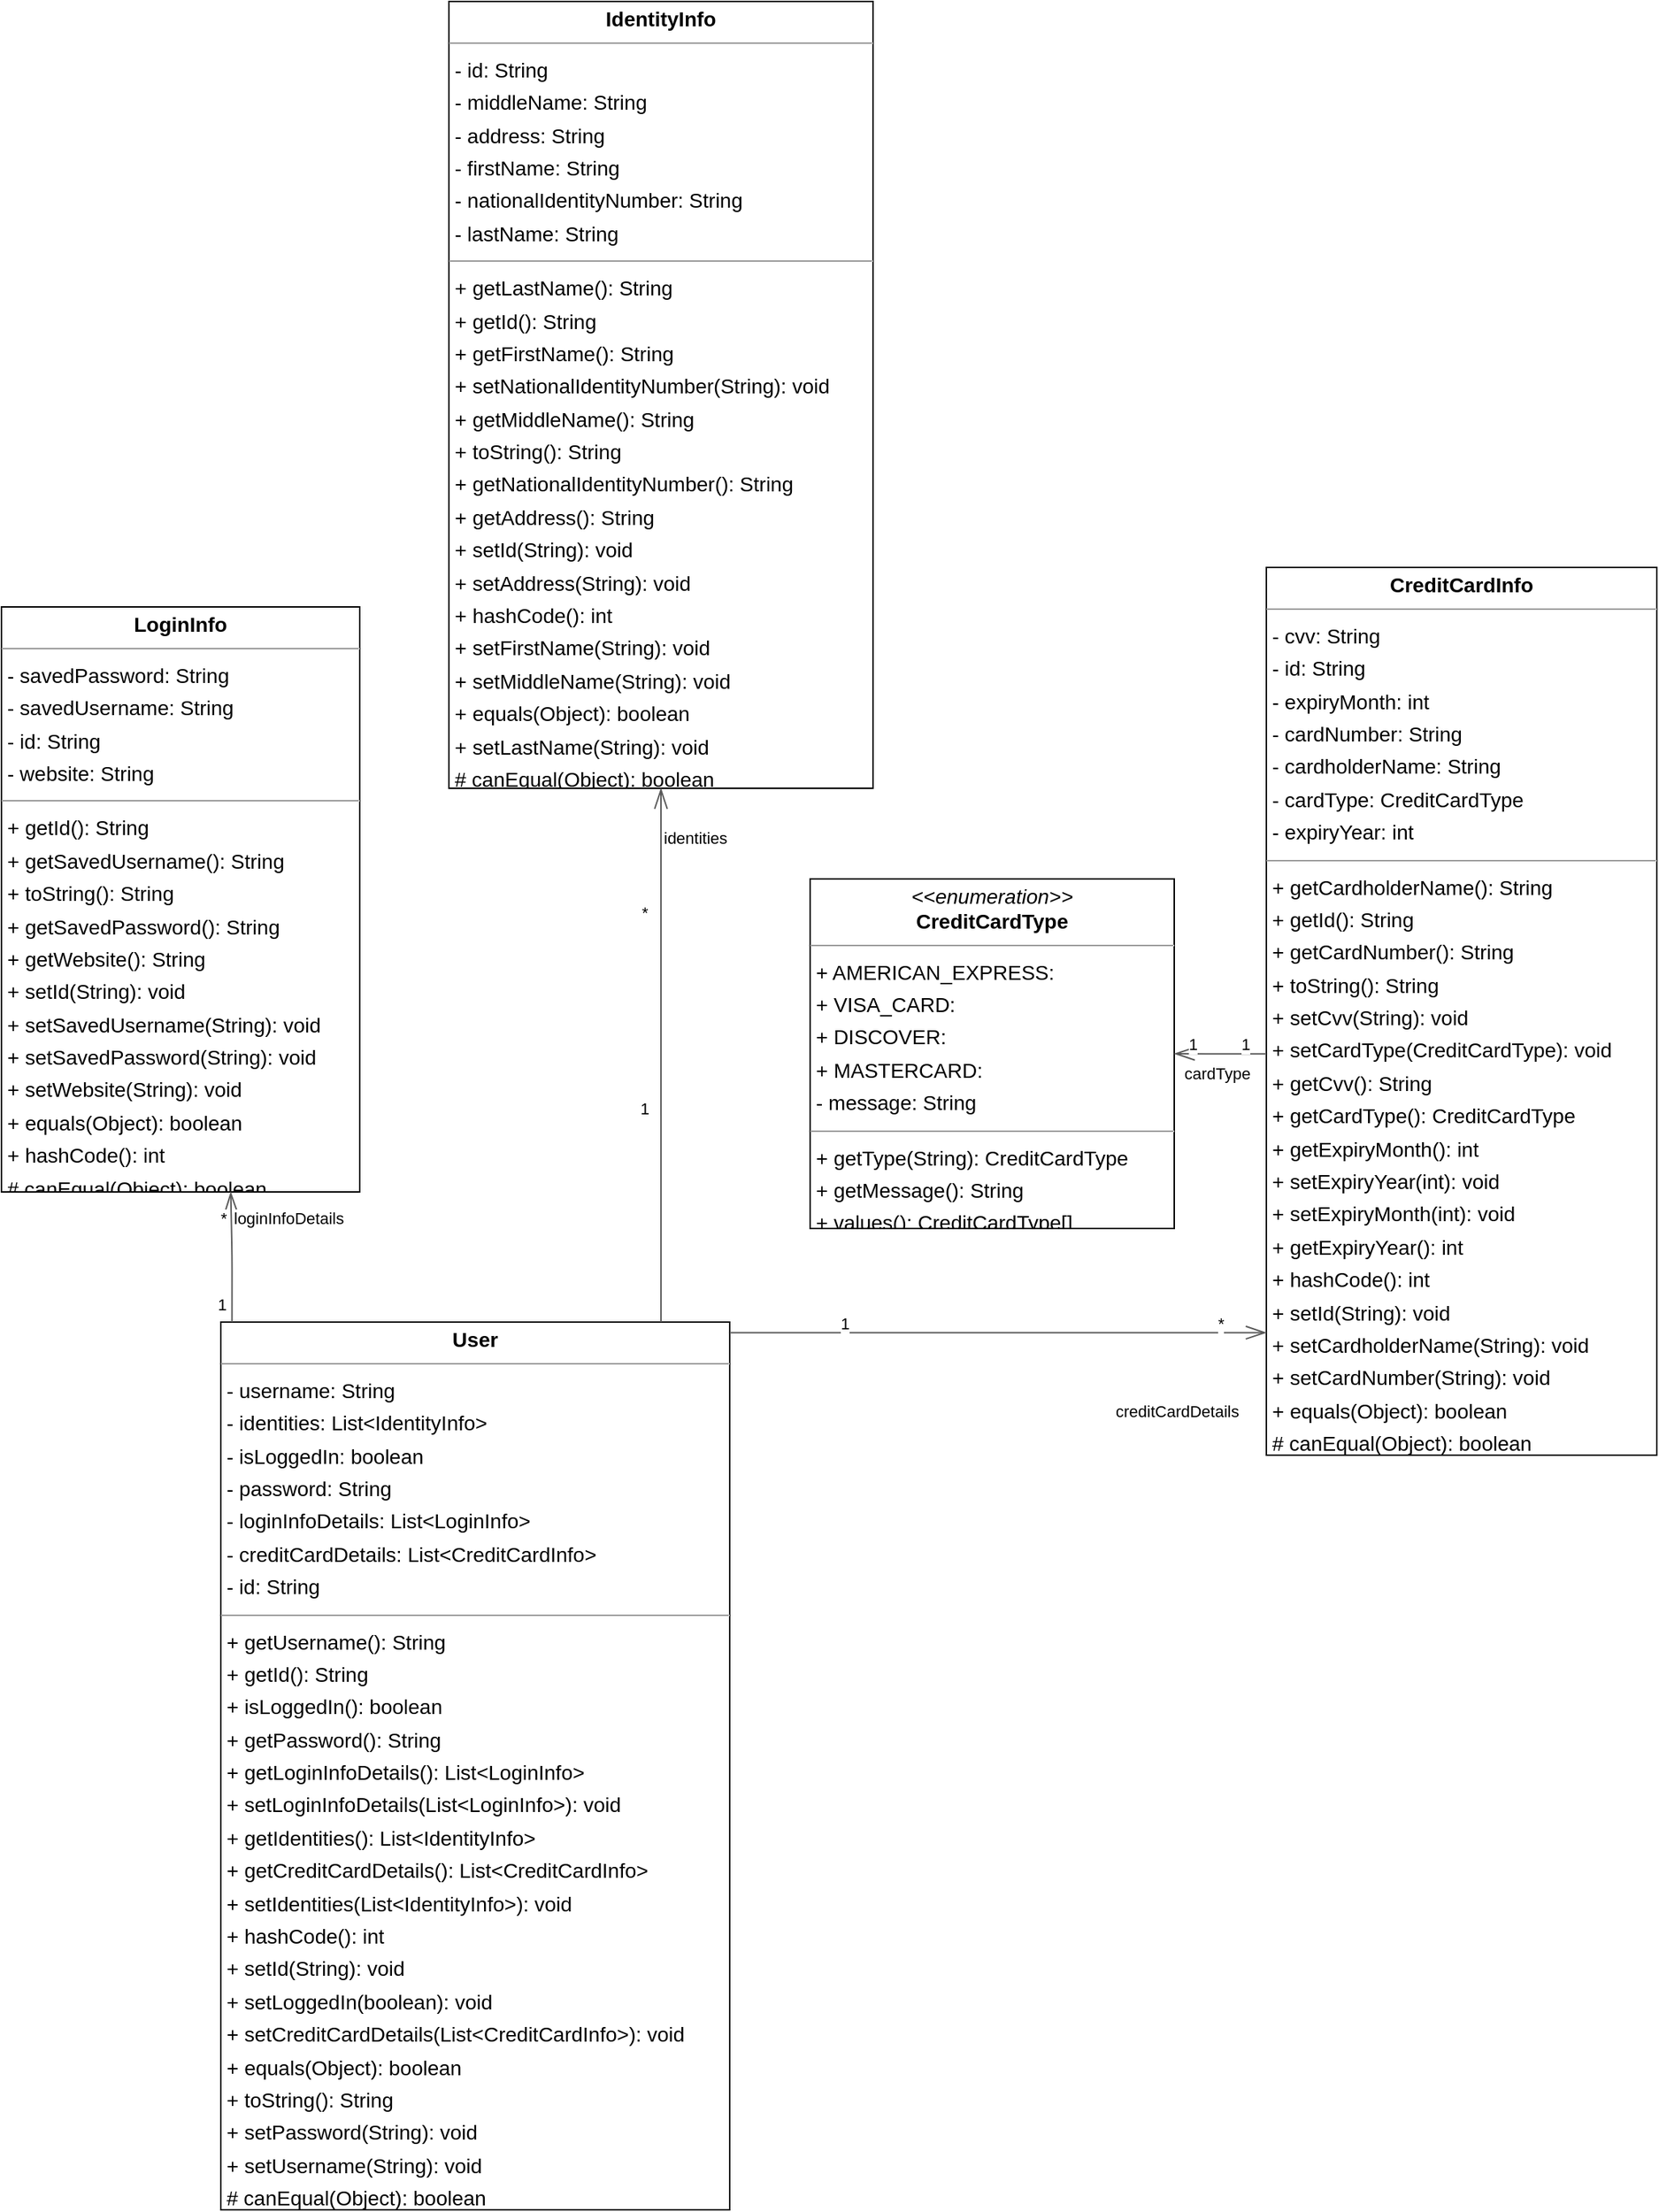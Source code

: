 <mxGraphModel dx="0" dy="0" grid="1" gridSize="10" guides="1" tooltips="1" connect="1" arrows="1" fold="1" page="0" pageScale="1" background="none" math="0" shadow="0">
  <root>
    <mxCell id="0" />
    <mxCell id="1" parent="0" />
    <mxCell id="node1" parent="1" vertex="1" value="&lt;p style=&quot;margin:0px;margin-top:4px;text-align:center;&quot;&gt;&lt;b&gt;CreditCardInfo&lt;/b&gt;&lt;/p&gt;&lt;hr size=&quot;1&quot;/&gt;&lt;p style=&quot;margin:0 0 0 4px;line-height:1.6;&quot;&gt;- cvv: String&lt;br/&gt;- id: String&lt;br/&gt;- expiryMonth: int&lt;br/&gt;- cardNumber: String&lt;br/&gt;- cardholderName: String&lt;br/&gt;- cardType: CreditCardType&lt;br/&gt;- expiryYear: int&lt;/p&gt;&lt;hr size=&quot;1&quot;/&gt;&lt;p style=&quot;margin:0 0 0 4px;line-height:1.6;&quot;&gt;+ getCardholderName(): String&lt;br/&gt;+ getId(): String&lt;br/&gt;+ getCardNumber(): String&lt;br/&gt;+ toString(): String&lt;br/&gt;+ setCvv(String): void&lt;br/&gt;+ setCardType(CreditCardType): void&lt;br/&gt;+ getCvv(): String&lt;br/&gt;+ getCardType(): CreditCardType&lt;br/&gt;+ getExpiryMonth(): int&lt;br/&gt;+ setExpiryYear(int): void&lt;br/&gt;+ setExpiryMonth(int): void&lt;br/&gt;+ getExpiryYear(): int&lt;br/&gt;+ hashCode(): int&lt;br/&gt;+ setId(String): void&lt;br/&gt;+ setCardholderName(String): void&lt;br/&gt;+ setCardNumber(String): void&lt;br/&gt;+ equals(Object): boolean&lt;br/&gt;# canEqual(Object): boolean&lt;/p&gt;" style="verticalAlign=top;align=left;overflow=fill;fontSize=14;fontFamily=Helvetica;html=1;rounded=0;shadow=0;comic=0;labelBackgroundColor=none;strokeWidth=1;">
      <mxGeometry x="719" y="152" width="267" height="607" as="geometry" />
    </mxCell>
    <mxCell id="node0" parent="1" vertex="1" value="&lt;p style=&quot;margin:0px;margin-top:4px;text-align:center;&quot;&gt;&lt;i&gt;&amp;lt;&amp;lt;enumeration&amp;gt;&amp;gt;&lt;/i&gt;&lt;br/&gt;&lt;b&gt;CreditCardType&lt;/b&gt;&lt;/p&gt;&lt;hr size=&quot;1&quot;/&gt;&lt;p style=&quot;margin:0 0 0 4px;line-height:1.6;&quot;&gt;+ AMERICAN_EXPRESS: &lt;br/&gt;+ VISA_CARD: &lt;br/&gt;+ DISCOVER: &lt;br/&gt;+ MASTERCARD: &lt;br/&gt;- message: String&lt;/p&gt;&lt;hr size=&quot;1&quot;/&gt;&lt;p style=&quot;margin:0 0 0 4px;line-height:1.6;&quot;&gt;+ getType(String): CreditCardType&lt;br/&gt;+ getMessage(): String&lt;br/&gt;+ values(): CreditCardType[]&lt;br/&gt;+ valueOf(String): CreditCardType&lt;/p&gt;" style="verticalAlign=top;align=left;overflow=fill;fontSize=14;fontFamily=Helvetica;html=1;rounded=0;shadow=0;comic=0;labelBackgroundColor=none;strokeWidth=1;">
      <mxGeometry x="407" y="365" width="249" height="239" as="geometry" />
    </mxCell>
    <mxCell id="node3" parent="1" vertex="1" value="&lt;p style=&quot;margin:0px;margin-top:4px;text-align:center;&quot;&gt;&lt;b&gt;IdentityInfo&lt;/b&gt;&lt;/p&gt;&lt;hr size=&quot;1&quot;/&gt;&lt;p style=&quot;margin:0 0 0 4px;line-height:1.6;&quot;&gt;- id: String&lt;br/&gt;- middleName: String&lt;br/&gt;- address: String&lt;br/&gt;- firstName: String&lt;br/&gt;- nationalIdentityNumber: String&lt;br/&gt;- lastName: String&lt;/p&gt;&lt;hr size=&quot;1&quot;/&gt;&lt;p style=&quot;margin:0 0 0 4px;line-height:1.6;&quot;&gt;+ getLastName(): String&lt;br/&gt;+ getId(): String&lt;br/&gt;+ getFirstName(): String&lt;br/&gt;+ setNationalIdentityNumber(String): void&lt;br/&gt;+ getMiddleName(): String&lt;br/&gt;+ toString(): String&lt;br/&gt;+ getNationalIdentityNumber(): String&lt;br/&gt;+ getAddress(): String&lt;br/&gt;+ setId(String): void&lt;br/&gt;+ setAddress(String): void&lt;br/&gt;+ hashCode(): int&lt;br/&gt;+ setFirstName(String): void&lt;br/&gt;+ setMiddleName(String): void&lt;br/&gt;+ equals(Object): boolean&lt;br/&gt;+ setLastName(String): void&lt;br/&gt;# canEqual(Object): boolean&lt;/p&gt;" style="verticalAlign=top;align=left;overflow=fill;fontSize=14;fontFamily=Helvetica;html=1;rounded=0;shadow=0;comic=0;labelBackgroundColor=none;strokeWidth=1;">
      <mxGeometry x="160" y="-235" width="290" height="538" as="geometry" />
    </mxCell>
    <mxCell id="node4" parent="1" vertex="1" value="&lt;p style=&quot;margin:0px;margin-top:4px;text-align:center;&quot;&gt;&lt;b&gt;LoginInfo&lt;/b&gt;&lt;/p&gt;&lt;hr size=&quot;1&quot;/&gt;&lt;p style=&quot;margin:0 0 0 4px;line-height:1.6;&quot;&gt;- savedPassword: String&lt;br/&gt;- savedUsername: String&lt;br/&gt;- id: String&lt;br/&gt;- website: String&lt;/p&gt;&lt;hr size=&quot;1&quot;/&gt;&lt;p style=&quot;margin:0 0 0 4px;line-height:1.6;&quot;&gt;+ getId(): String&lt;br/&gt;+ getSavedUsername(): String&lt;br/&gt;+ toString(): String&lt;br/&gt;+ getSavedPassword(): String&lt;br/&gt;+ getWebsite(): String&lt;br/&gt;+ setId(String): void&lt;br/&gt;+ setSavedUsername(String): void&lt;br/&gt;+ setSavedPassword(String): void&lt;br/&gt;+ setWebsite(String): void&lt;br/&gt;+ equals(Object): boolean&lt;br/&gt;+ hashCode(): int&lt;br/&gt;# canEqual(Object): boolean&lt;/p&gt;" style="verticalAlign=top;align=left;overflow=fill;fontSize=14;fontFamily=Helvetica;html=1;rounded=0;shadow=0;comic=0;labelBackgroundColor=none;strokeWidth=1;">
      <mxGeometry x="-146" y="179" width="245" height="400" as="geometry" />
    </mxCell>
    <mxCell id="node2" parent="1" vertex="1" value="&lt;p style=&quot;margin:0px;margin-top:4px;text-align:center;&quot;&gt;&lt;b&gt;User&lt;/b&gt;&lt;/p&gt;&lt;hr size=&quot;1&quot;/&gt;&lt;p style=&quot;margin:0 0 0 4px;line-height:1.6;&quot;&gt;- username: String&lt;br/&gt;- identities: List&amp;lt;IdentityInfo&amp;gt;&lt;br/&gt;- isLoggedIn: boolean&lt;br/&gt;- password: String&lt;br/&gt;- loginInfoDetails: List&amp;lt;LoginInfo&amp;gt;&lt;br/&gt;- creditCardDetails: List&amp;lt;CreditCardInfo&amp;gt;&lt;br/&gt;- id: String&lt;/p&gt;&lt;hr size=&quot;1&quot;/&gt;&lt;p style=&quot;margin:0 0 0 4px;line-height:1.6;&quot;&gt;+ getUsername(): String&lt;br/&gt;+ getId(): String&lt;br/&gt;+ isLoggedIn(): boolean&lt;br/&gt;+ getPassword(): String&lt;br/&gt;+ getLoginInfoDetails(): List&amp;lt;LoginInfo&amp;gt;&lt;br/&gt;+ setLoginInfoDetails(List&amp;lt;LoginInfo&amp;gt;): void&lt;br/&gt;+ getIdentities(): List&amp;lt;IdentityInfo&amp;gt;&lt;br/&gt;+ getCreditCardDetails(): List&amp;lt;CreditCardInfo&amp;gt;&lt;br/&gt;+ setIdentities(List&amp;lt;IdentityInfo&amp;gt;): void&lt;br/&gt;+ hashCode(): int&lt;br/&gt;+ setId(String): void&lt;br/&gt;+ setLoggedIn(boolean): void&lt;br/&gt;+ setCreditCardDetails(List&amp;lt;CreditCardInfo&amp;gt;): void&lt;br/&gt;+ equals(Object): boolean&lt;br/&gt;+ toString(): String&lt;br/&gt;+ setPassword(String): void&lt;br/&gt;+ setUsername(String): void&lt;br/&gt;# canEqual(Object): boolean&lt;/p&gt;" style="verticalAlign=top;align=left;overflow=fill;fontSize=14;fontFamily=Helvetica;html=1;rounded=0;shadow=0;comic=0;labelBackgroundColor=none;strokeWidth=1;">
      <mxGeometry x="4" y="668" width="348" height="607" as="geometry" />
    </mxCell>
    <mxCell id="edge3" edge="1" value="" parent="1" source="node1" target="node0" style="html=1;rounded=1;edgeStyle=orthogonalEdgeStyle;dashed=0;startArrow=diamondThinstartSize=12;endArrow=openThin;endSize=12;strokeColor=#595959;exitX=0.000;exitY=0.548;exitDx=0;exitDy=0;entryX=1.000;entryY=0.500;entryDx=0;entryDy=0;">
      <mxGeometry width="50" height="50" relative="1" as="geometry">
        <Array as="points" />
      </mxGeometry>
    </mxCell>
    <mxCell id="label18" parent="edge3" vertex="1" connectable="0" value="1" style="edgeLabel;resizable=0;html=1;align=left;verticalAlign=top;strokeColor=default;">
      <mxGeometry x="664" y="465" as="geometry" />
    </mxCell>
    <mxCell id="label22" parent="edge3" vertex="1" connectable="0" value="1" style="edgeLabel;resizable=0;html=1;align=left;verticalAlign=top;strokeColor=default;">
      <mxGeometry x="700" y="465" as="geometry" />
    </mxCell>
    <mxCell id="label23" parent="edge3" vertex="1" connectable="0" value="cardType" style="edgeLabel;resizable=0;html=1;align=left;verticalAlign=top;strokeColor=default;">
      <mxGeometry x="661" y="485" as="geometry" />
    </mxCell>
    <mxCell id="edge1" edge="1" value="" parent="1" source="node2" target="node1" style="html=1;rounded=1;edgeStyle=orthogonalEdgeStyle;dashed=0;startArrow=diamondThinstartSize=12;endArrow=openThin;endSize=12;strokeColor=#595959;exitX=1.000;exitY=0.012;exitDx=0;exitDy=0;entryX=0.000;entryY=0.862;entryDx=0;entryDy=0;">
      <mxGeometry width="50" height="50" relative="1" as="geometry">
        <Array as="points" />
      </mxGeometry>
    </mxCell>
    <mxCell id="label6" parent="edge1" vertex="1" connectable="0" value="1" style="edgeLabel;resizable=0;html=1;align=left;verticalAlign=top;strokeColor=default;">
      <mxGeometry x="426" y="656" as="geometry" />
    </mxCell>
    <mxCell id="label10" parent="edge1" vertex="1" connectable="0" value="*" style="edgeLabel;resizable=0;html=1;align=left;verticalAlign=top;strokeColor=default;">
      <mxGeometry x="684" y="656" as="geometry" />
    </mxCell>
    <mxCell id="label11" parent="edge1" vertex="1" connectable="0" value="creditCardDetails" style="edgeLabel;resizable=0;html=1;align=left;verticalAlign=top;strokeColor=default;">
      <mxGeometry x="614" y="716" as="geometry" />
    </mxCell>
    <mxCell id="edge0" edge="1" value="" parent="1" source="node2" target="node3" style="html=1;rounded=1;edgeStyle=orthogonalEdgeStyle;dashed=0;startArrow=diamondThinstartSize=12;endArrow=openThin;endSize=12;strokeColor=#595959;exitX=0.865;exitY=0.000;exitDx=0;exitDy=0;entryX=0.500;entryY=1.000;entryDx=0;entryDy=0;">
      <mxGeometry width="50" height="50" relative="1" as="geometry">
        <Array as="points" />
      </mxGeometry>
    </mxCell>
    <mxCell id="label0" parent="edge0" vertex="1" connectable="0" value="1" style="edgeLabel;resizable=0;html=1;align=left;verticalAlign=top;strokeColor=default;">
      <mxGeometry x="289" y="509" as="geometry" />
    </mxCell>
    <mxCell id="label4" parent="edge0" vertex="1" connectable="0" value="*" style="edgeLabel;resizable=0;html=1;align=left;verticalAlign=top;strokeColor=default;">
      <mxGeometry x="290" y="375" as="geometry" />
    </mxCell>
    <mxCell id="label5" parent="edge0" vertex="1" connectable="0" value="identities" style="edgeLabel;resizable=0;html=1;align=left;verticalAlign=top;strokeColor=default;">
      <mxGeometry x="305" y="324" as="geometry" />
    </mxCell>
    <mxCell id="edge2" edge="1" value="" parent="1" source="node2" target="node4" style="html=1;rounded=1;edgeStyle=orthogonalEdgeStyle;dashed=0;startArrow=diamondThinstartSize=12;endArrow=openThin;endSize=12;strokeColor=#595959;exitX=0.022;exitY=0.000;exitDx=0;exitDy=0;entryX=0.640;entryY=1.000;entryDx=0;entryDy=0;">
      <mxGeometry width="50" height="50" relative="1" as="geometry">
        <Array as="points" />
      </mxGeometry>
    </mxCell>
    <mxCell id="label12" parent="edge2" vertex="1" connectable="0" value="1" style="edgeLabel;resizable=0;html=1;align=left;verticalAlign=top;strokeColor=default;">
      <mxGeometry x="0" y="643" as="geometry" />
    </mxCell>
    <mxCell id="label16" parent="edge2" vertex="1" connectable="0" value="*" style="edgeLabel;resizable=0;html=1;align=left;verticalAlign=top;strokeColor=default;">
      <mxGeometry x="2" y="584" as="geometry" />
    </mxCell>
    <mxCell id="label17" parent="edge2" vertex="1" connectable="0" value="loginInfoDetails" style="edgeLabel;resizable=0;html=1;align=left;verticalAlign=top;strokeColor=default;">
      <mxGeometry x="11" y="584" as="geometry" />
    </mxCell>
  </root>
</mxGraphModel>
